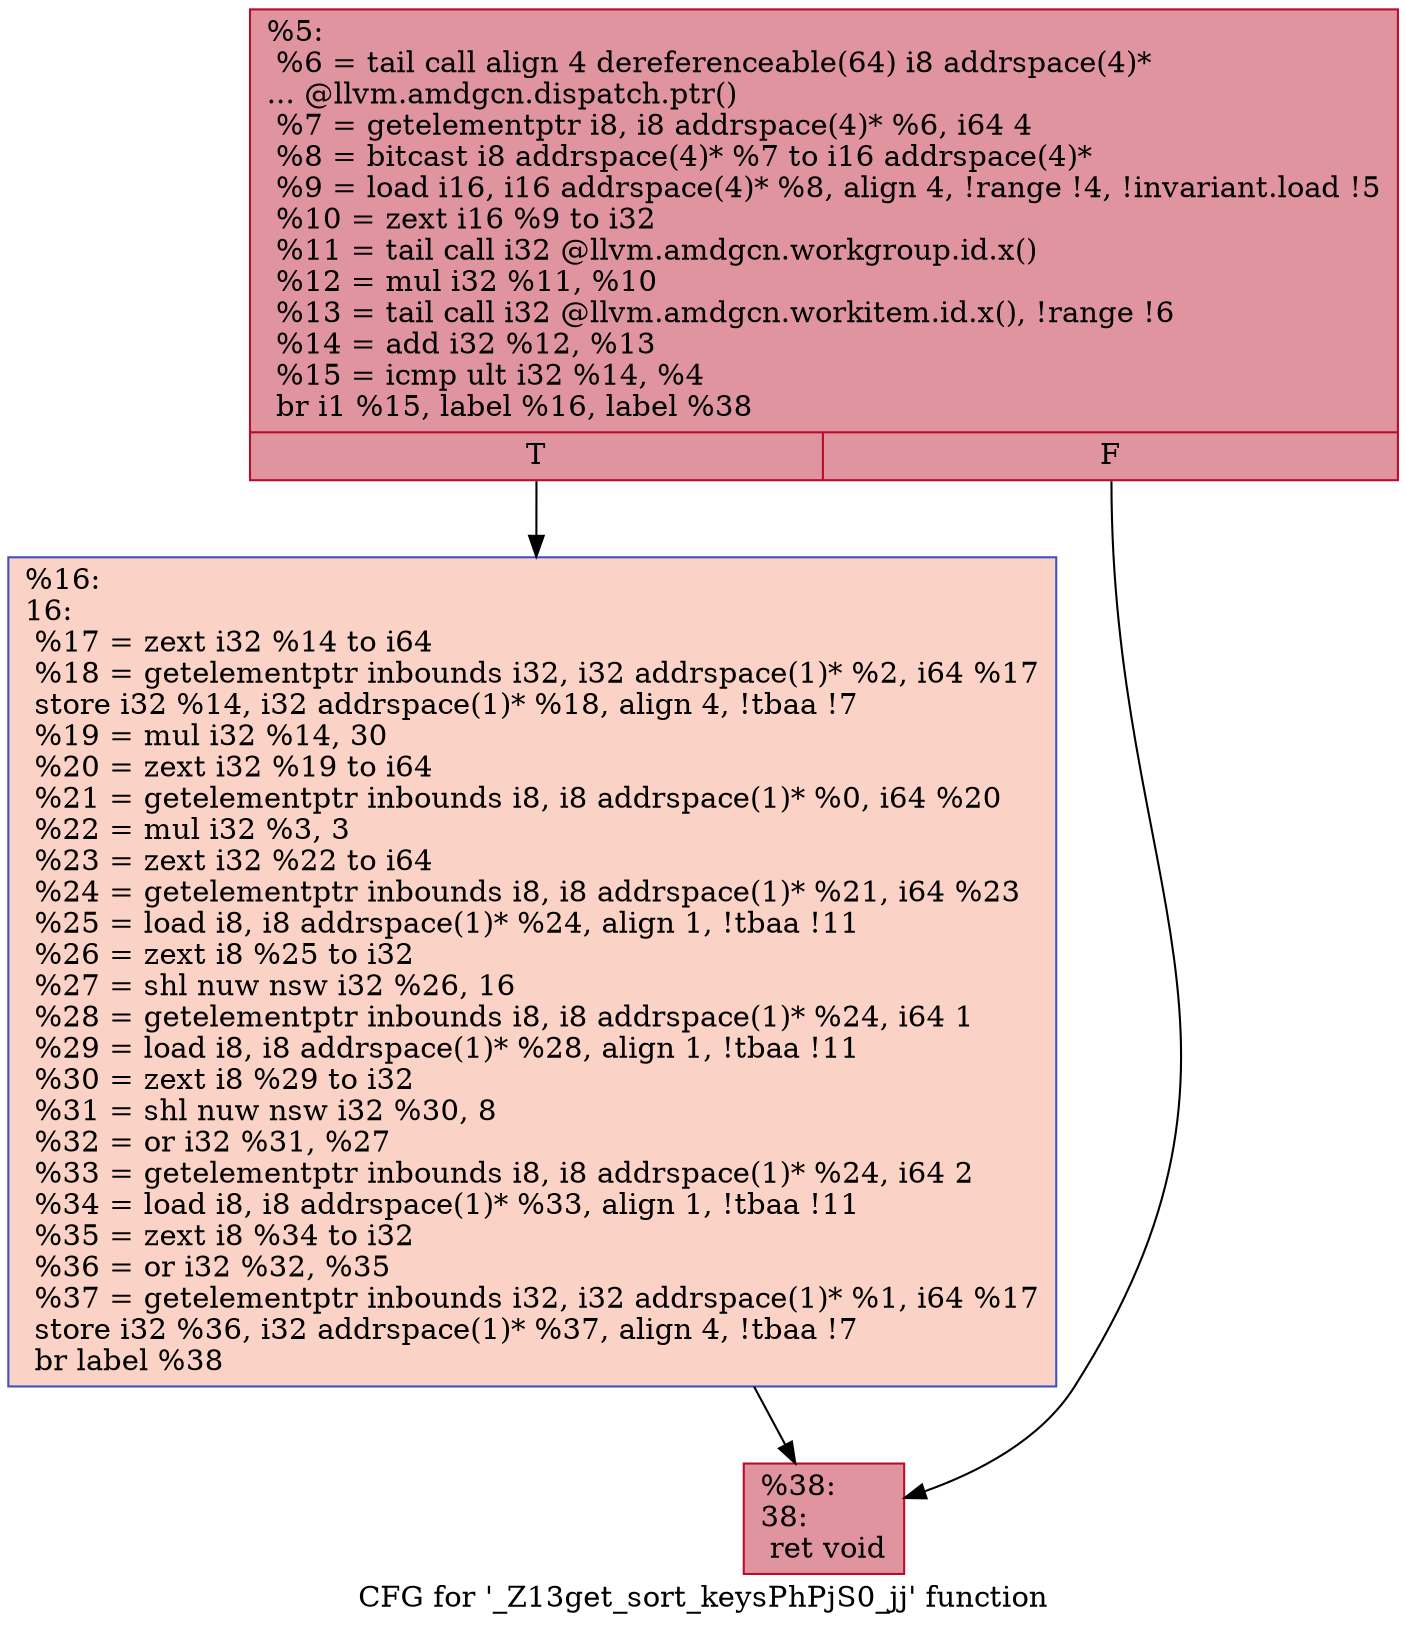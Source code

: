 digraph "CFG for '_Z13get_sort_keysPhPjS0_jj' function" {
	label="CFG for '_Z13get_sort_keysPhPjS0_jj' function";

	Node0x55d9390 [shape=record,color="#b70d28ff", style=filled, fillcolor="#b70d2870",label="{%5:\l  %6 = tail call align 4 dereferenceable(64) i8 addrspace(4)*\l... @llvm.amdgcn.dispatch.ptr()\l  %7 = getelementptr i8, i8 addrspace(4)* %6, i64 4\l  %8 = bitcast i8 addrspace(4)* %7 to i16 addrspace(4)*\l  %9 = load i16, i16 addrspace(4)* %8, align 4, !range !4, !invariant.load !5\l  %10 = zext i16 %9 to i32\l  %11 = tail call i32 @llvm.amdgcn.workgroup.id.x()\l  %12 = mul i32 %11, %10\l  %13 = tail call i32 @llvm.amdgcn.workitem.id.x(), !range !6\l  %14 = add i32 %12, %13\l  %15 = icmp ult i32 %14, %4\l  br i1 %15, label %16, label %38\l|{<s0>T|<s1>F}}"];
	Node0x55d9390:s0 -> Node0x55db250;
	Node0x55d9390:s1 -> Node0x55db2e0;
	Node0x55db250 [shape=record,color="#3d50c3ff", style=filled, fillcolor="#f59c7d70",label="{%16:\l16:                                               \l  %17 = zext i32 %14 to i64\l  %18 = getelementptr inbounds i32, i32 addrspace(1)* %2, i64 %17\l  store i32 %14, i32 addrspace(1)* %18, align 4, !tbaa !7\l  %19 = mul i32 %14, 30\l  %20 = zext i32 %19 to i64\l  %21 = getelementptr inbounds i8, i8 addrspace(1)* %0, i64 %20\l  %22 = mul i32 %3, 3\l  %23 = zext i32 %22 to i64\l  %24 = getelementptr inbounds i8, i8 addrspace(1)* %21, i64 %23\l  %25 = load i8, i8 addrspace(1)* %24, align 1, !tbaa !11\l  %26 = zext i8 %25 to i32\l  %27 = shl nuw nsw i32 %26, 16\l  %28 = getelementptr inbounds i8, i8 addrspace(1)* %24, i64 1\l  %29 = load i8, i8 addrspace(1)* %28, align 1, !tbaa !11\l  %30 = zext i8 %29 to i32\l  %31 = shl nuw nsw i32 %30, 8\l  %32 = or i32 %31, %27\l  %33 = getelementptr inbounds i8, i8 addrspace(1)* %24, i64 2\l  %34 = load i8, i8 addrspace(1)* %33, align 1, !tbaa !11\l  %35 = zext i8 %34 to i32\l  %36 = or i32 %32, %35\l  %37 = getelementptr inbounds i32, i32 addrspace(1)* %1, i64 %17\l  store i32 %36, i32 addrspace(1)* %37, align 4, !tbaa !7\l  br label %38\l}"];
	Node0x55db250 -> Node0x55db2e0;
	Node0x55db2e0 [shape=record,color="#b70d28ff", style=filled, fillcolor="#b70d2870",label="{%38:\l38:                                               \l  ret void\l}"];
}
